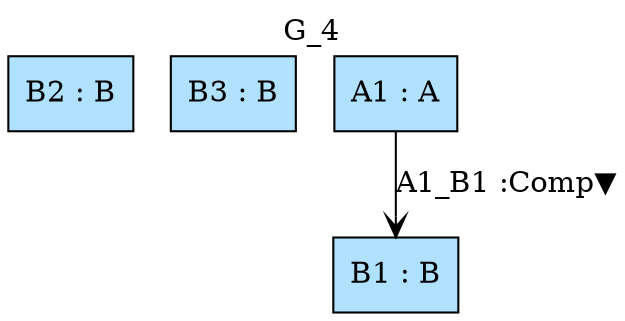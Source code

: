 digraph {graph[label=G_4,labelloc=tl,labelfontsize=12];
"B2"[shape=box,fillcolor=lightskyblue1,style = filled,label="B2 : B"];
"B3"[shape=box,fillcolor=lightskyblue1,style = filled,label="B3 : B"];
"A1"[shape=box,fillcolor=lightskyblue1,style = filled,label="A1 : A"];
"B1"[shape=box,fillcolor=lightskyblue1,style = filled,label="B1 : B"];

"A1"->"B1"[label="A1_B1 :Comp▼",arrowhead=vee];
}